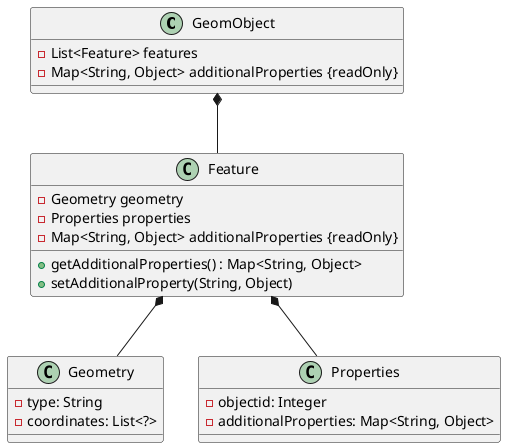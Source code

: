 @startuml
'https://plantuml.com/class-diagram
class GeomObject {
  - List<Feature> features
  - Map<String, Object> additionalProperties {readOnly}
}

class Feature {
  - Geometry geometry
  - Properties properties
  - Map<String, Object> additionalProperties {readOnly}

  + getAdditionalProperties() : Map<String, Object>
  + setAdditionalProperty(String, Object)
}


class Geometry {
  - type: String
  - coordinates: List<?>
}

class Properties {
  - objectid: Integer
  - additionalProperties: Map<String, Object>
}

GeomObject *-- Feature
Feature *--  Geometry
Feature  *--  Properties


'Расширение 	<|-- 	Специализация класса в иерархии
'Реализация 	<|.. 	Реализация интерфейса классом
'Композиция 	*-- 	Часть не может существовать без целого
'Агрегация 	o-- 	Часть может существовать независимо от целого
'Зависимость 	--> 	Объект использует другой объект
'Зависимость 	..> 	Более слабая форма зависимости
@enduml